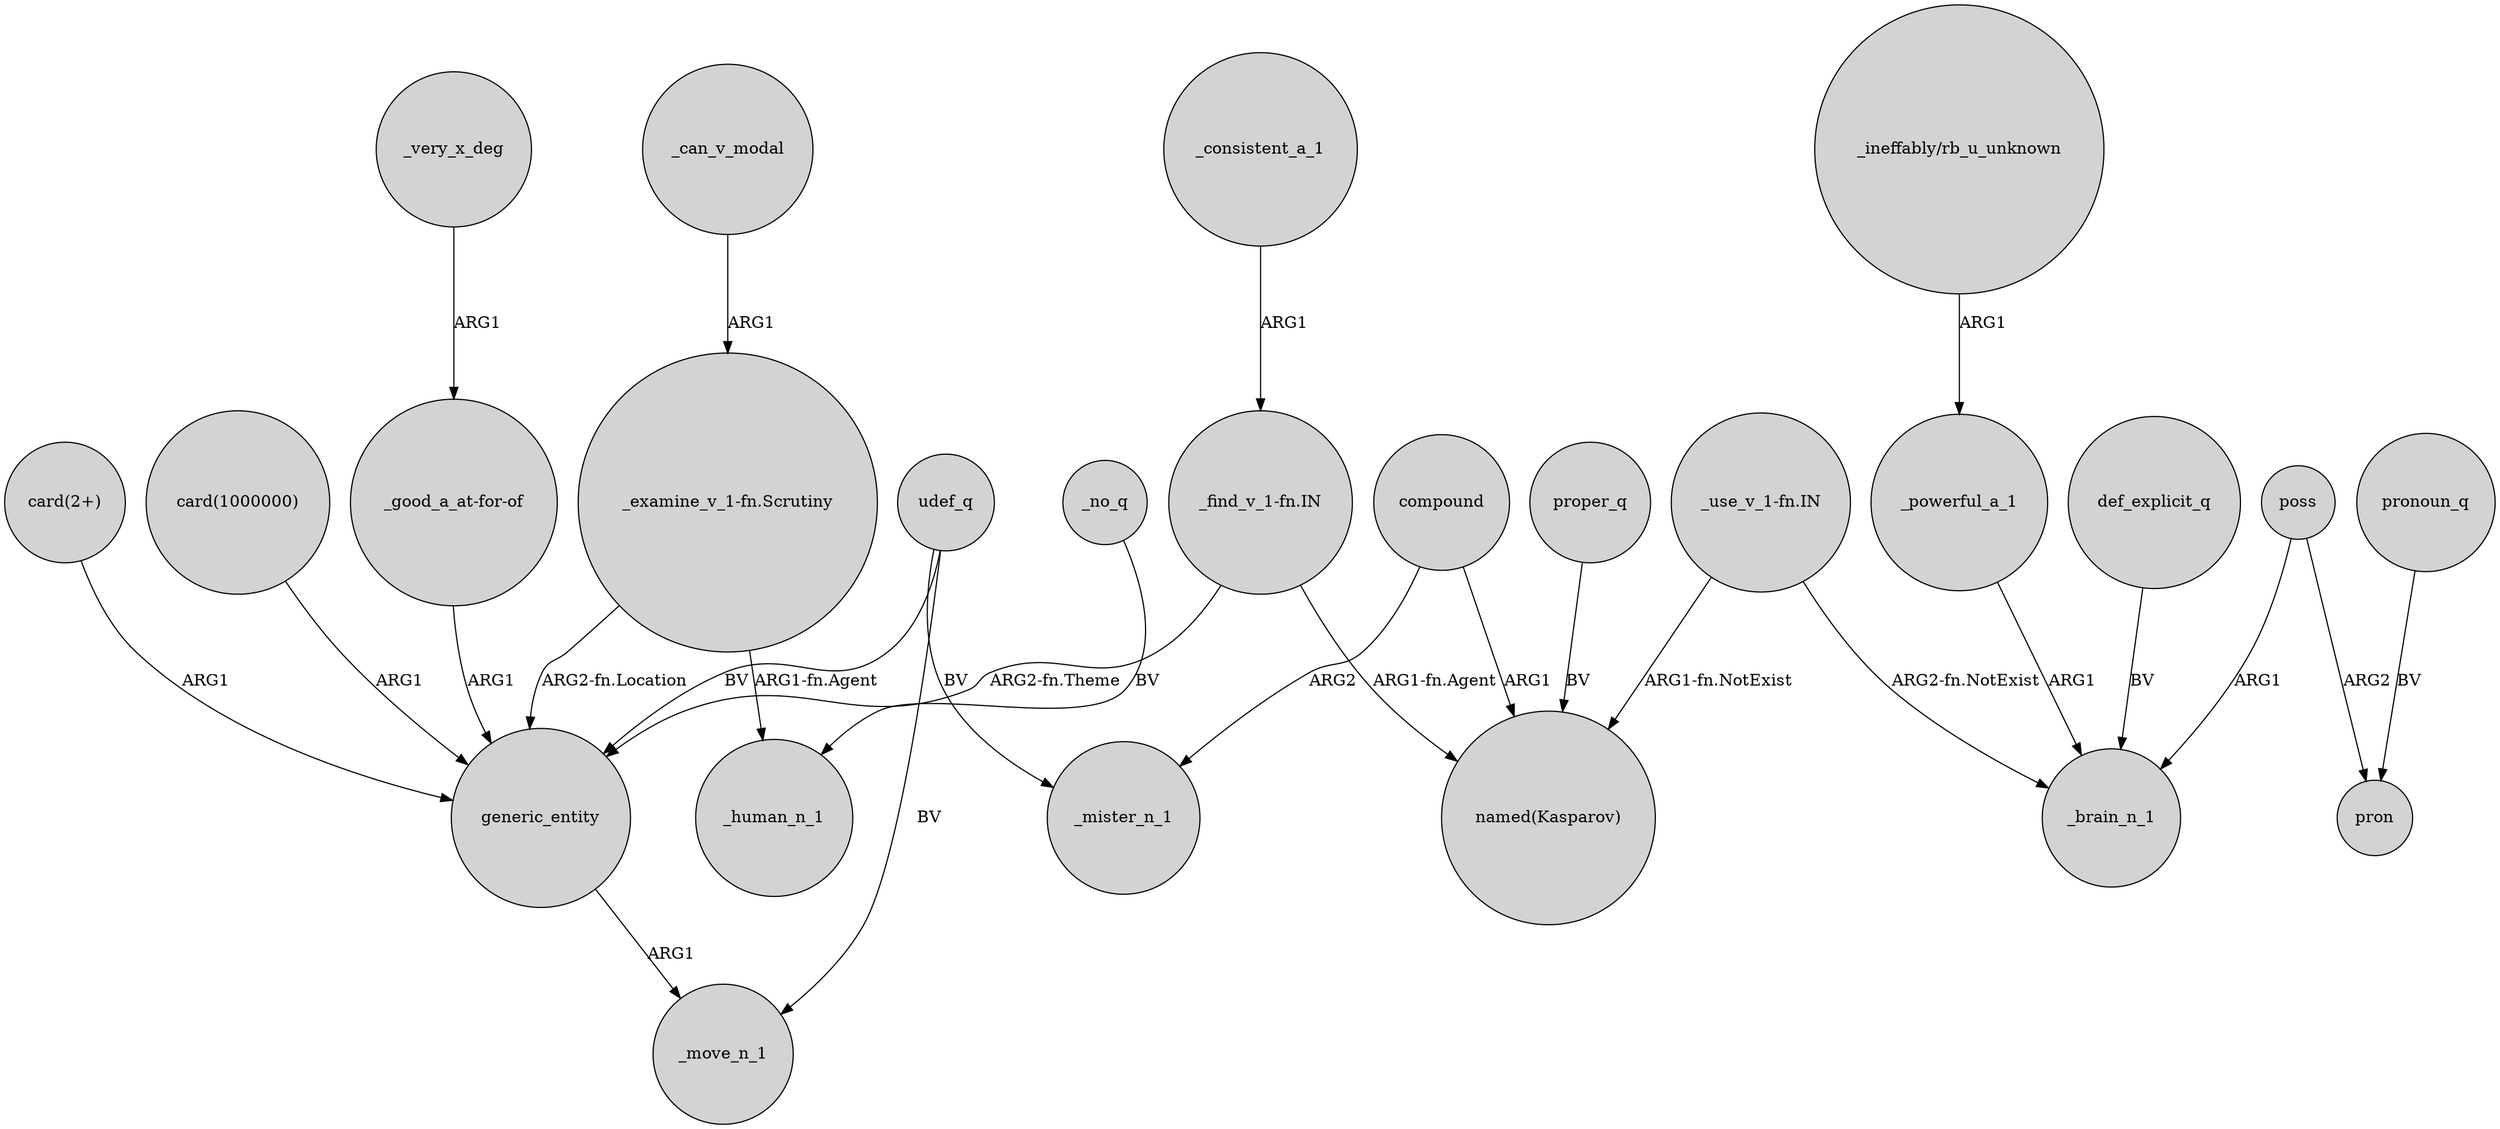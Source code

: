 digraph {
	node [shape=circle style=filled]
	"card(1000000)" -> generic_entity [label=ARG1]
	_powerful_a_1 -> _brain_n_1 [label=ARG1]
	_no_q -> _human_n_1 [label=BV]
	udef_q -> generic_entity [label=BV]
	poss -> pron [label=ARG2]
	_consistent_a_1 -> "_find_v_1-fn.IN" [label=ARG1]
	"_examine_v_1-fn.Scrutiny" -> generic_entity [label="ARG2-fn.Location"]
	"_find_v_1-fn.IN" -> "named(Kasparov)" [label="ARG1-fn.Agent"]
	compound -> _mister_n_1 [label=ARG2]
	udef_q -> _move_n_1 [label=BV]
	udef_q -> _mister_n_1 [label=BV]
	"_examine_v_1-fn.Scrutiny" -> _human_n_1 [label="ARG1-fn.Agent"]
	"_ineffably/rb_u_unknown" -> _powerful_a_1 [label=ARG1]
	compound -> "named(Kasparov)" [label=ARG1]
	generic_entity -> _move_n_1 [label=ARG1]
	pronoun_q -> pron [label=BV]
	"_good_a_at-for-of" -> generic_entity [label=ARG1]
	"_use_v_1-fn.IN" -> _brain_n_1 [label="ARG2-fn.NotExist"]
	_very_x_deg -> "_good_a_at-for-of" [label=ARG1]
	poss -> _brain_n_1 [label=ARG1]
	"_find_v_1-fn.IN" -> generic_entity [label="ARG2-fn.Theme"]
	"_use_v_1-fn.IN" -> "named(Kasparov)" [label="ARG1-fn.NotExist"]
	def_explicit_q -> _brain_n_1 [label=BV]
	"card(2+)" -> generic_entity [label=ARG1]
	_can_v_modal -> "_examine_v_1-fn.Scrutiny" [label=ARG1]
	proper_q -> "named(Kasparov)" [label=BV]
}
